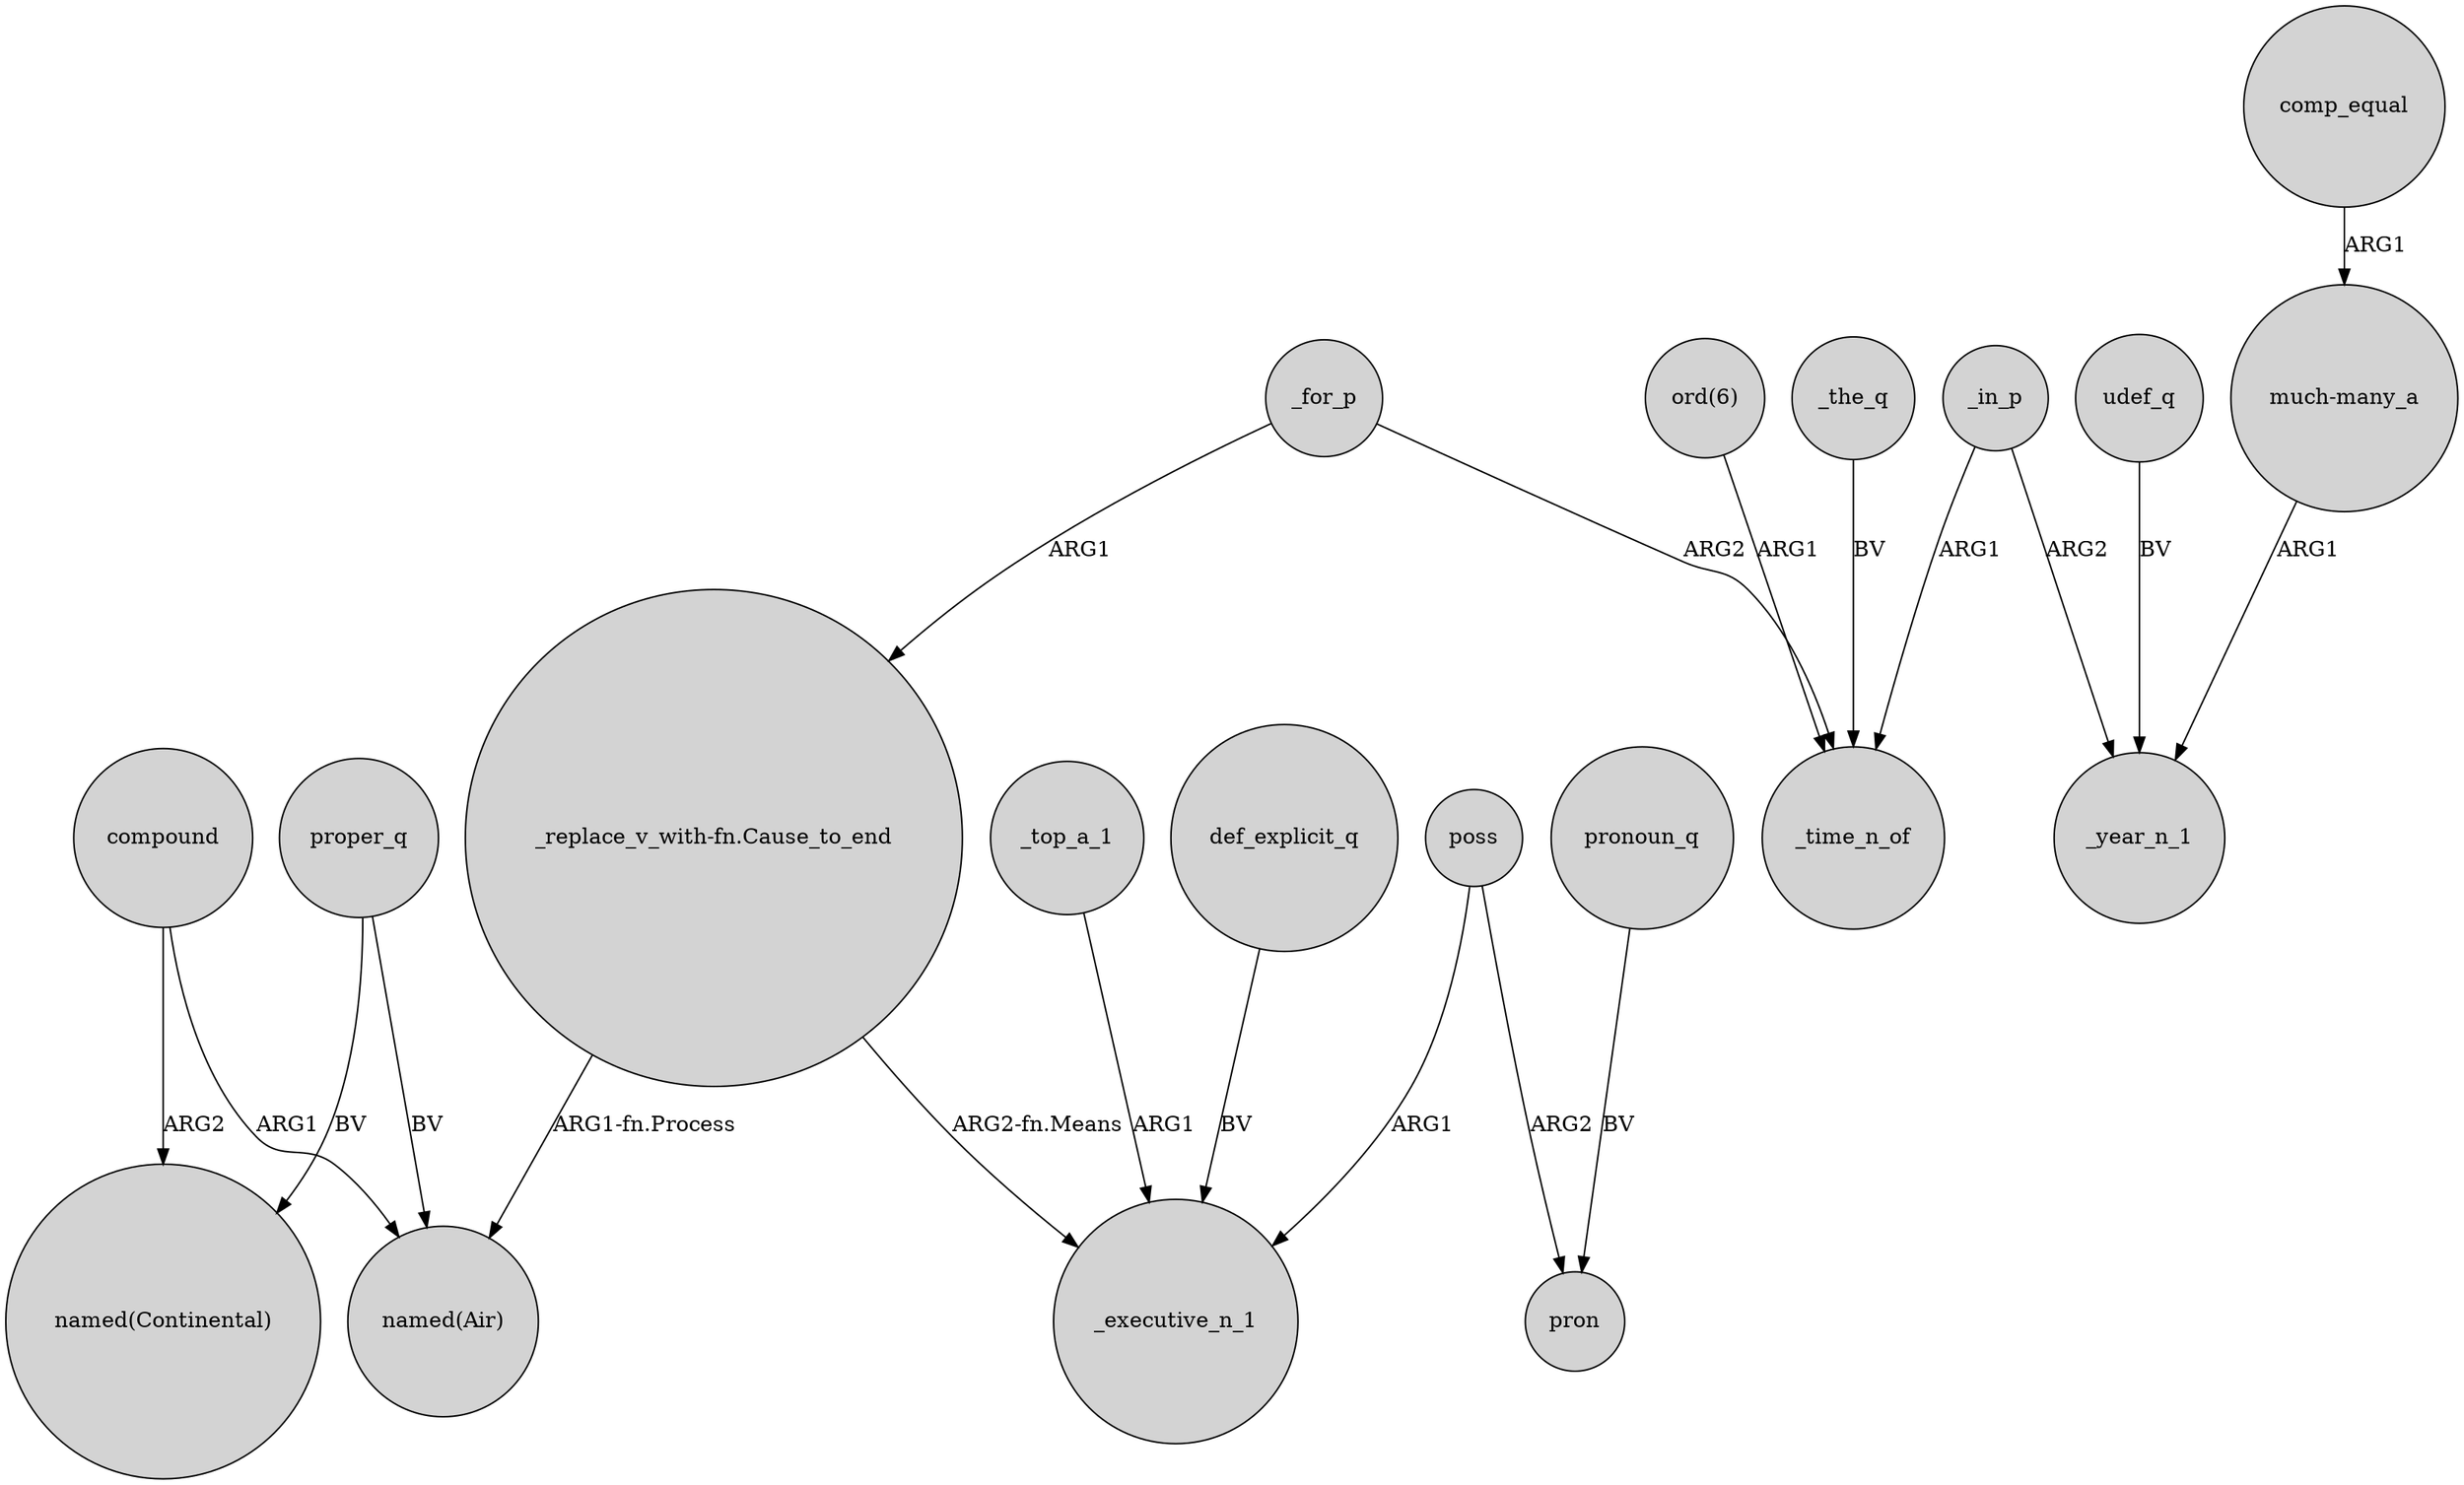 digraph {
	node [shape=circle style=filled]
	compound -> "named(Air)" [label=ARG1]
	_in_p -> _year_n_1 [label=ARG2]
	_for_p -> "_replace_v_with-fn.Cause_to_end" [label=ARG1]
	proper_q -> "named(Continental)" [label=BV]
	proper_q -> "named(Air)" [label=BV]
	def_explicit_q -> _executive_n_1 [label=BV]
	pronoun_q -> pron [label=BV]
	comp_equal -> "much-many_a" [label=ARG1]
	poss -> pron [label=ARG2]
	poss -> _executive_n_1 [label=ARG1]
	_the_q -> _time_n_of [label=BV]
	"much-many_a" -> _year_n_1 [label=ARG1]
	"_replace_v_with-fn.Cause_to_end" -> "named(Air)" [label="ARG1-fn.Process"]
	_in_p -> _time_n_of [label=ARG1]
	_for_p -> _time_n_of [label=ARG2]
	compound -> "named(Continental)" [label=ARG2]
	"ord(6)" -> _time_n_of [label=ARG1]
	udef_q -> _year_n_1 [label=BV]
	_top_a_1 -> _executive_n_1 [label=ARG1]
	"_replace_v_with-fn.Cause_to_end" -> _executive_n_1 [label="ARG2-fn.Means"]
}

